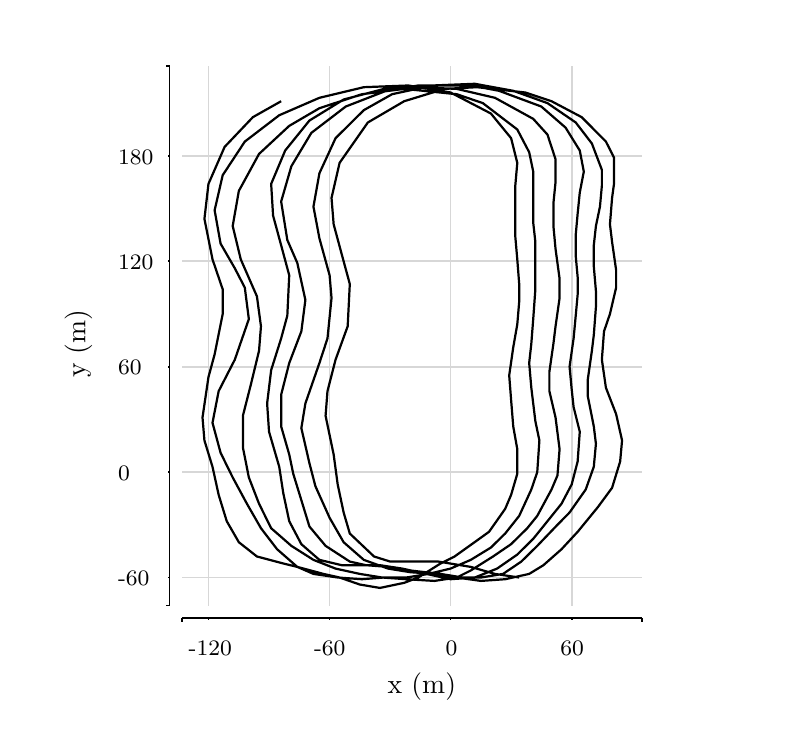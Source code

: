 
\definecolor{cffffff}{RGB}{255,255,255}
\definecolor{cbcbcbc}{RGB}{215,215,215}
\definecolor{c808080}{RGB}{0,0,0}


\def \globalscale {.960000}
\begin{tikzpicture}[y=0.80pt, x=0.80pt, yscale=-\globalscale, xscale=\globalscale, inner sep=0pt, outer sep=0pt]
\begin{scope}[shift={(17.495,-17.7)}]
  \path[rounded corners=0.0cm] (0.0,0.0) rectangle (320.0,320.0);



  \begin{scope}[color=cffffff,draw,line join=miter,line cap=butt,line width=0.800pt]
  \end{scope}
  \begin{scope}[color=black,draw,line join=miter,line cap=butt,line width=0.800pt]
  \end{scope}
  \begin{scope}[shift={(-32.0,0)},color=c808080,draw=cbcbcbc,line join=miter,line cap=butt,miter limit=4.00,line width=0.640pt]
    \path[draw=cbcbcbc,miter limit=4.00,line width=0.640pt] (78.6,258.7) -- (295.0,258.7);



  \end{scope}
  \begin{scope}[shift={(-32.0,0)},color=black,draw,line join=miter,line cap=butt,line width=0.800pt]
    \path[draw=c808080,miter limit=4.00,line width=0.640pt] (72.6,258.7) -- (71.9,258.7);



    \begin{scope}[shift={(50.4,262.6)},fill=c808080]
      \path[fill] (-2.0,0.0) node[above right] (text48) {\color{c808080}\footnotesize -60};



    \end{scope}
  \end{scope}
  \begin{scope}[color=black,draw,line join=miter,line cap=butt,line width=0.800pt]
  \end{scope}
  \begin{scope}[shift={(-32.0,0)},color=c808080,draw=cbcbcbc,line join=miter,line cap=butt,miter limit=4.00,line width=0.640pt]
    \path[draw=cbcbcbc,miter limit=4.00,line width=0.640pt] (78.6,209.1) -- (295.0,209.1);



  \end{scope}
  \begin{scope}[shift={(-32.0,0)},color=black,draw,line join=miter,line cap=butt,line width=0.800pt]
    \path[draw=c808080,miter limit=4.00,line width=0.640pt] (72.6,209.1) -- (71.9,209.1);



    \begin{scope}[shift={(50.4,213.0)},fill=c808080]
      \path[fill] (-2.0,0.0) node[above right] (text64) {\color{c808080}\footnotesize 0};



    \end{scope}
  \end{scope}
  \begin{scope}[color=black,draw,line join=miter,line cap=butt,line width=0.800pt]
  \end{scope}
  \begin{scope}[shift={(-32.0,0)},color=c808080,draw=cbcbcbc,line join=miter,line cap=butt,miter limit=4.00,line width=0.640pt]
    \path[draw=cbcbcbc,miter limit=4.00,line width=0.640pt] (78.6,159.5) -- (295.0,159.5);



  \end{scope}
  \begin{scope}[shift={(-32.0,0)},color=black,draw,line join=miter,line cap=butt,line width=0.800pt]
    \path[draw=c808080,miter limit=4.00,line width=0.640pt] (72.6,159.5) -- (71.9,159.5);



    \begin{scope}[shift={(50.4,163.4)},fill=c808080]
      \path[fill] (-2.0,0.0) node[above right] (text80) {\color{c808080}\footnotesize 60};



    \end{scope}
  \end{scope}
  \begin{scope}[color=black,draw,line join=miter,line cap=butt,line width=0.800pt]
  \end{scope}
  \begin{scope}[shift={(-32.0,0)},color=c808080,draw=cbcbcbc,line join=miter,line cap=butt,miter limit=4.00,line width=0.640pt]
    \path[draw=cbcbcbc,miter limit=4.00,line width=0.640pt] (78.6,109.9) -- (295.0,109.9);



  \end{scope}
  \begin{scope}[shift={(-32.0,0)},color=black,draw,line join=miter,line cap=butt,line width=0.800pt]
    \path[draw=c808080,miter limit=4.00,line width=0.640pt] (72.6,109.9) -- (71.9,109.9);



    \begin{scope}[shift={(50.4,113.8)},fill=c808080]
      \path[fill] (-2.0,0.0) node[above right] (text96) {\color{c808080}\footnotesize 120};



    \end{scope}
  \end{scope}
  \begin{scope}[color=black,draw,line join=miter,line cap=butt,line width=0.800pt]
  \end{scope}
  \begin{scope}[shift={(-32.0,0)},color=c808080,draw=cbcbcbc,line join=miter,line cap=butt,miter limit=4.00,line width=0.640pt]
    \path[draw=cbcbcbc,miter limit=4.00,line width=0.640pt] (78.6,60.3) -- (295.0,60.3);



  \end{scope}
  \begin{scope}[shift={(-32.0,0)},color=black,draw,line join=miter,line cap=butt,line width=0.800pt]
    \path[draw=c808080,miter limit=4.00,line width=0.640pt] (72.6,60.3) -- (71.9,60.3);



    \begin{scope}[shift={(50.4,64.2)},fill=c808080]
      \path[fill] (-2.0,0.0) node[above right] (text112) {\color{c808080}\footnotesize 180};



    \end{scope}
  \end{scope}
  \begin{scope}[color=black,draw,line join=miter,line cap=butt,line width=0.800pt]
  \end{scope}
  \begin{scope}[shift={(-32.0,0)},color=c808080,draw=cbcbcbc,line join=miter,line cap=butt,miter limit=4.00,line width=0.640pt]
    \path[draw=cbcbcbc,miter limit=4.00,line width=0.640pt] (90.9,271.9) -- (90.9,18.1);



  \end{scope}
  \begin{scope}[shift={(-32.0,6.0)},color=black,draw,line join=miter,line cap=butt,line width=0.800pt]
    \path[draw=c808080,miter limit=4.00,line width=0.640pt] (90.9,271.9) -- (90.9,272.6);



    \begin{scope}[shift={(81.6,291.5)},fill=c808080]
      \path[fill] (0.0,-2.0) node[above right] (text128) {\color{c808080}\footnotesize -120};



    \end{scope}
  \end{scope}
  \begin{scope}[color=black,draw,line join=miter,line cap=butt,line width=0.800pt]
  \end{scope}
  \begin{scope}[shift={(-32.0,0)},color=c808080,draw=cbcbcbc,line join=miter,line cap=butt,miter limit=4.00,line width=0.640pt]
    \path[draw=cbcbcbc,miter limit=4.00,line width=0.640pt] (147.9,271.9) -- (147.9,18.1);



  \end{scope}
  \begin{scope}[shift={(-32.0,6.0)},color=black,draw,line join=miter,line cap=butt,line width=0.800pt]
    \path[draw=c808080,miter limit=4.00,line width=0.640pt] (147.9,271.9) -- (147.9,272.6);



    \begin{scope}[shift={(138.6,291.5)},fill=c808080]
      \path[fill] (2.0,-2.0) node[above right] (text144) {\color{c808080}\footnotesize -60};



    \end{scope}
  \end{scope}
  \begin{scope}[color=black,draw,line join=miter,line cap=butt,line width=0.800pt]
  \end{scope}
  \begin{scope}[shift={(-32.0,0)},color=c808080,draw=cbcbcbc,line join=miter,line cap=butt,miter limit=4.00,line width=0.640pt]
    \path[draw=cbcbcbc,miter limit=4.00,line width=0.640pt] (204.8,271.9) -- (204.8,18.1);



  \end{scope}
  \begin{scope}[shift={(-32.0,6.0)},color=black,draw,line join=miter,line cap=butt,line width=0.800pt]
    \path[draw=c808080,miter limit=4.00,line width=0.640pt] (204.8,271.9) -- (204.8,272.6);



    \begin{scope}[shift={(200.5,291.5)},fill=c808080]
      \path[fill] (2.0,-2.0) node[above right] (text160) {\color{c808080}\footnotesize 0};



    \end{scope}
  \end{scope}
  \begin{scope}[color=black,draw,line join=miter,line cap=butt,line width=0.800pt]
  \end{scope}
  \begin{scope}[shift={(-32.0,0)},color=c808080,draw=cbcbcbc,line join=miter,line cap=butt,miter limit=4.00,line width=0.640pt]
    \path[draw=cbcbcbc,miter limit=4.00,line width=0.640pt] (261.8,271.9) -- (261.8,27.1) -- (261.8,18.1);



  \end{scope}
  \begin{scope}[shift={(-32.0,6.0)},color=black,draw,line join=miter,line cap=butt,line width=0.800pt]
    \path[draw=c808080,miter limit=4.00,line width=0.640pt] (261.8,271.9) -- (261.8,272.6);



    \begin{scope}[shift={(252.5,291.5)},fill=c808080]
      \path[fill] (4.0,-2.0) node[above right] (text176) {\color{c808080}\footnotesize 60};



    \end{scope}
  \end{scope}
  \begin{scope}[color=black,draw,line join=miter,line cap=butt,line width=0.800pt]
  \end{scope}
  \begin{scope}[shift={(-32.0,6.0)},color=black,draw,line join=miter,line cap=butt,miter limit=4.00,line width=0.640pt]
    \path[draw=c808080,miter limit=4.00,line width=0.640pt] (78.6,271.9) -- (295.0,271.9);



  \end{scope}
  \begin{scope}[shift={(-40.0,0)},color=black,draw,line join=miter,line cap=butt,line width=0.800pt]
    \begin{scope}[rotate around={-90.0:(98.0,66.8)},fill=black]
      \path[fill] (0.0,0.0) node[above right] (text190) {\rotatebox{90}{y (m)}};



    \end{scope}
  \end{scope}
  \begin{scope}[shift={(-32.0,0)},color=black,draw,line join=miter,line cap=butt,line width=0.800pt]
    \begin{scope}[shift={(175.2,316.3)},fill=black]
      \path[fill] (0.0,0.0) node[above right] (text198) {x (m)};



    \end{scope}
  \end{scope}
  \begin{scope}[color=black,draw,line join=miter,line cap=butt,line width=0.800pt]
  \end{scope}
  \begin{scope}[shift={(-32.0,0)}]
    \begin{scope}[color=black,draw,line join=miter,line cap=butt,line width=0.800pt]
      \path[draw=black] (125.1,34.6) -- (111.8,42.1) -- (98.5,56.1) -- (90.9,73.5) -- (89.0,90.0) -- (92.8,109.0) -- (97.6,123.1) -- (97.6,134.7) -- (93.8,153.7) -- (90.9,164.4) -- (88.1,183.4) -- (89.0,194.2) -- (92.8,206.6) -- (95.7,219.8) -- (99.5,232.2) -- (105.2,242.1) -- (113.7,248.8) -- (126.1,252.1) -- (132.7,253.7) -- (145.0,257.0) -- (152.6,258.7) -- (162.1,262.0) -- (171.6,263.6) -- (183.0,261.2) -- (189.6,258.7) -- (200.1,252.1) -- (206.7,248.8) -- (217.2,241.3) -- (222.9,237.2) -- (230.5,226.4) -- (233.3,219.8) -- (236.2,209.9) -- (236.2,198.3) -- (234.3,187.6) -- (233.3,175.2) -- (232.4,163.6) -- (234.3,150.4) -- (236.2,139.6) -- (237.1,128.9) -- (237.1,120.6) -- (236.2,109.0) -- (235.2,97.5) -- (235.2,86.7) -- (235.2,75.1) -- (236.2,63.6) -- (233.3,52.0) -- (223.8,40.4) -- (204.8,30.5) -- (184.9,27.2) -- (164.0,28.0) -- (143.1,33.0) -- (124.2,41.2) -- (108.0,53.6) -- (97.6,69.4) -- (93.8,85.9) -- (96.6,101.6) -- (103.3,113.2) -- (108.0,122.3) -- (109.9,137.1) -- (103.3,156.2) -- (95.7,171.0) -- (92.8,185.9) -- (96.6,200.0) -- (102.3,211.6) -- (109.0,224.0) -- (115.6,235.5) -- (123.2,245.4) -- (132.7,253.7) -- (140.3,257.0) -- (151.7,258.7) -- (163.1,259.5) -- (173.5,258.7) -- (184.0,258.7) -- (194.4,257.0) -- (204.8,254.5) -- (214.3,250.4) -- (223.8,244.6) -- (230.5,238.0) -- (237.1,229.7) -- (242.8,217.3) -- (245.6,209.1) -- (246.6,194.2) -- (244.7,185.1) -- (242.8,169.4) -- (241.8,157.8) -- (242.8,148.7) -- (243.7,137.1) -- (244.7,123.1) -- (244.7,114.8) -- (244.7,100.8) -- (243.7,91.7) -- (243.7,80.9) -- (243.7,67.7) -- (241.8,58.6) -- (236.2,47.9) -- (220.0,35.5) -- (207.7,31.3) -- (183.0,28.8) -- (163.1,31.3) -- (143.1,37.9) -- (128.9,46.2) -- (114.7,59.4) -- (105.2,76.8) -- (102.3,93.3) -- (106.1,109.0) -- (113.7,126.4) -- (115.6,140.5) -- (114.7,152.0) -- (110.9,167.7) -- (107.1,182.6) -- (107.1,197.5) -- (109.9,211.6) -- (114.7,224.0) -- (120.4,235.5) -- (129.9,243.8) -- (140.3,250.4) -- (150.7,254.5) -- (162.1,257.0) -- (172.6,258.7) -- (184.0,259.5) -- (197.2,260.3) -- (207.7,258.7) -- (214.3,255.4) -- (224.8,248.8) -- (233.3,243.0) -- (240.9,235.5) -- (245.6,229.7) -- (252.3,217.3) -- (255.1,210.7) -- (256.1,198.3) -- (254.2,183.4) -- (251.3,171.0) -- (251.3,161.9) -- (253.2,148.7) -- (254.2,140.5) -- (256.1,127.2) -- (256.1,118.1) -- (254.2,104.1) -- (253.2,93.3) -- (253.2,82.6) -- (254.2,72.7) -- (254.2,61.9) -- (250.4,50.3) -- (243.7,42.9) -- (225.7,33.0) -- (207.7,28.8) -- (188.7,28.0) -- (173.5,28.8) -- (154.5,33.8) -- (138.4,43.7) -- (127.0,57.8) -- (120.4,73.5) -- (121.3,88.4) -- (125.1,102.4) -- (128.9,116.5) -- (128.0,135.5) -- (125.1,146.2) -- (120.4,161.1) -- (118.5,176.8) -- (119.4,190.1) -- (124.2,206.6) -- (126.1,219.0) -- (128.9,232.2) -- (134.6,243.0) -- (143.1,250.4) -- (153.6,252.9) -- (164.0,252.9) -- (171.6,252.9) -- (182.1,254.5) -- (193.4,257.0) -- (204.8,259.5) -- (216.2,258.7) -- (226.7,254.5) -- (236.2,247.9) -- (243.7,240.5) -- (250.4,232.2) -- (257.0,224.0) -- (261.8,214.9) -- (264.6,204.1) -- (265.6,190.1) -- (262.7,178.5) -- (261.8,170.2) -- (260.8,159.5) -- (262.7,146.2) -- (263.7,135.5) -- (264.6,125.6) -- (264.6,117.3) -- (263.7,107.4) -- (263.7,97.5) -- (264.6,87.5) -- (265.6,77.6) -- (267.5,67.7) -- (265.6,57.8) -- (258.9,47.0) -- (247.5,37.1) -- (227.6,29.7) -- (214.3,27.2) -- (189.6,27.2) -- (174.5,29.7) -- (155.5,37.1) -- (139.3,49.5) -- (129.9,65.2) -- (125.1,81.8) -- (128.0,99.9) -- (132.7,110.7) -- (136.5,128.1) -- (134.6,142.9) -- (128.9,157.8) -- (125.1,172.7) -- (125.1,187.6) -- (128.9,200.8) -- (130.8,209.9) -- (134.6,222.3) -- (138.4,234.7) -- (146.0,243.8) -- (157.4,251.2) -- (165.0,252.9) -- (175.4,253.7) -- (185.9,255.4) -- (200.1,257.0) -- (210.5,258.7) -- (219.1,258.7) -- (229.5,257.0) -- (238.1,251.2) -- (245.6,243.8) -- (255.1,233.9) -- (260.8,228.1) -- (268.4,217.3) -- (272.2,206.6) -- (273.2,195.8) -- (272.2,187.6) -- (269.4,173.5) -- (269.4,165.3) -- (271.3,152.0) -- (272.2,144.6) -- (273.2,131.4) -- (273.2,123.9) -- (272.2,112.3) -- (272.2,102.4) -- (273.2,93.3) -- (275.1,84.2) -- (276.0,74.3) -- (276.0,66.9) -- (271.3,54.5) -- (263.7,44.6) -- (250.4,35.5) -- (234.3,29.7) -- (216.2,26.4) -- (196.3,27.2) -- (177.3,31.3) -- (164.0,38.8) -- (150.7,52.0) -- (143.1,68.5) -- (140.3,84.2) -- (143.1,99.1) -- (147.9,116.5) -- (148.8,127.2) -- (146.9,146.2) -- (143.1,157.8) -- (136.5,176.8) -- (134.6,188.4) -- (138.4,204.9) -- (141.2,215.7) -- (147.9,230.6) -- (154.5,242.1) -- (164.0,250.4) -- (175.4,254.5) -- (185.9,256.2) -- (197.2,257.0) -- (207.7,258.7) -- (219.1,260.3) -- (230.5,259.5) -- (241.8,257.0) -- (248.5,252.9) -- (257.0,245.4) -- (264.6,237.2) -- (274.1,225.6) -- (280.8,216.5) -- (284.6,204.1) -- (285.5,194.2) -- (282.7,181.8) -- (277.9,169.4) -- (276.0,156.2) -- (277.0,142.9) -- (279.8,134.7) -- (282.7,122.3) -- (282.7,114.0) -- (280.8,100.8) -- (279.8,92.5) -- (280.8,80.1) -- (281.7,73.5) -- (281.7,61.1) -- (277.9,53.6) -- (266.5,42.1) -- (252.3,34.6) -- (240.0,30.5) -- (217.2,28.0) -- (202.0,28.8) -- (183.0,34.6) -- (165.9,44.6) -- (152.6,63.6) -- (148.8,80.1) -- (149.8,92.5) -- (153.6,106.6) -- (157.4,120.6) -- (156.4,140.5) -- (150.7,156.2) -- (146.9,171.0) -- (146.0,182.6) -- (149.8,200.8) -- (151.7,214.9) -- (154.5,228.1) -- (157.4,238.0) -- (168.8,248.8) -- (176.4,251.2) -- (190.6,251.2) -- (199.1,251.2) -- (214.3,253.7) -- (225.7,257.0) -- (237.1,258.7);



    \end{scope}
  \end{scope}
  \begin{scope}[color=cffffff,draw=black,line join=miter,line cap=butt,line width=1.600pt]
  \end{scope}
  \begin{scope}[color=black,draw,line join=miter,line cap=butt,line width=1.600pt]
  \end{scope}
  \begin{scope}[color=black,draw=black,line join=miter,line cap=butt,line width=0.800pt]
  \end{scope}
  \begin{scope}[color=black,draw,line join=miter,line cap=butt,line width=0.800pt]
  \end{scope}
  \path[color=black,draw=c808080,line join=miter,line cap=butt,miter limit=4.00,line width=0.640pt] (40.6,18.1) -- (40.6,271.9);



  \path[draw=c808080,miter limit=4.00,line width=0.640pt] (40.6,271.9) -- (38.9,271.9);



  \path[draw=c808080,miter limit=4.00,line width=0.640pt] (40.6,18.1) -- (38.9,18.1);



  \path[draw=c808080,miter limit=4.00,line width=0.640pt] (46.6,279.6) -- (46.6,277.9);



  \path[draw=c808080,miter limit=4.00,line width=0.640pt] (263.0,279.6) -- (263.0,277.9);



\end{scope}

\end{tikzpicture}

